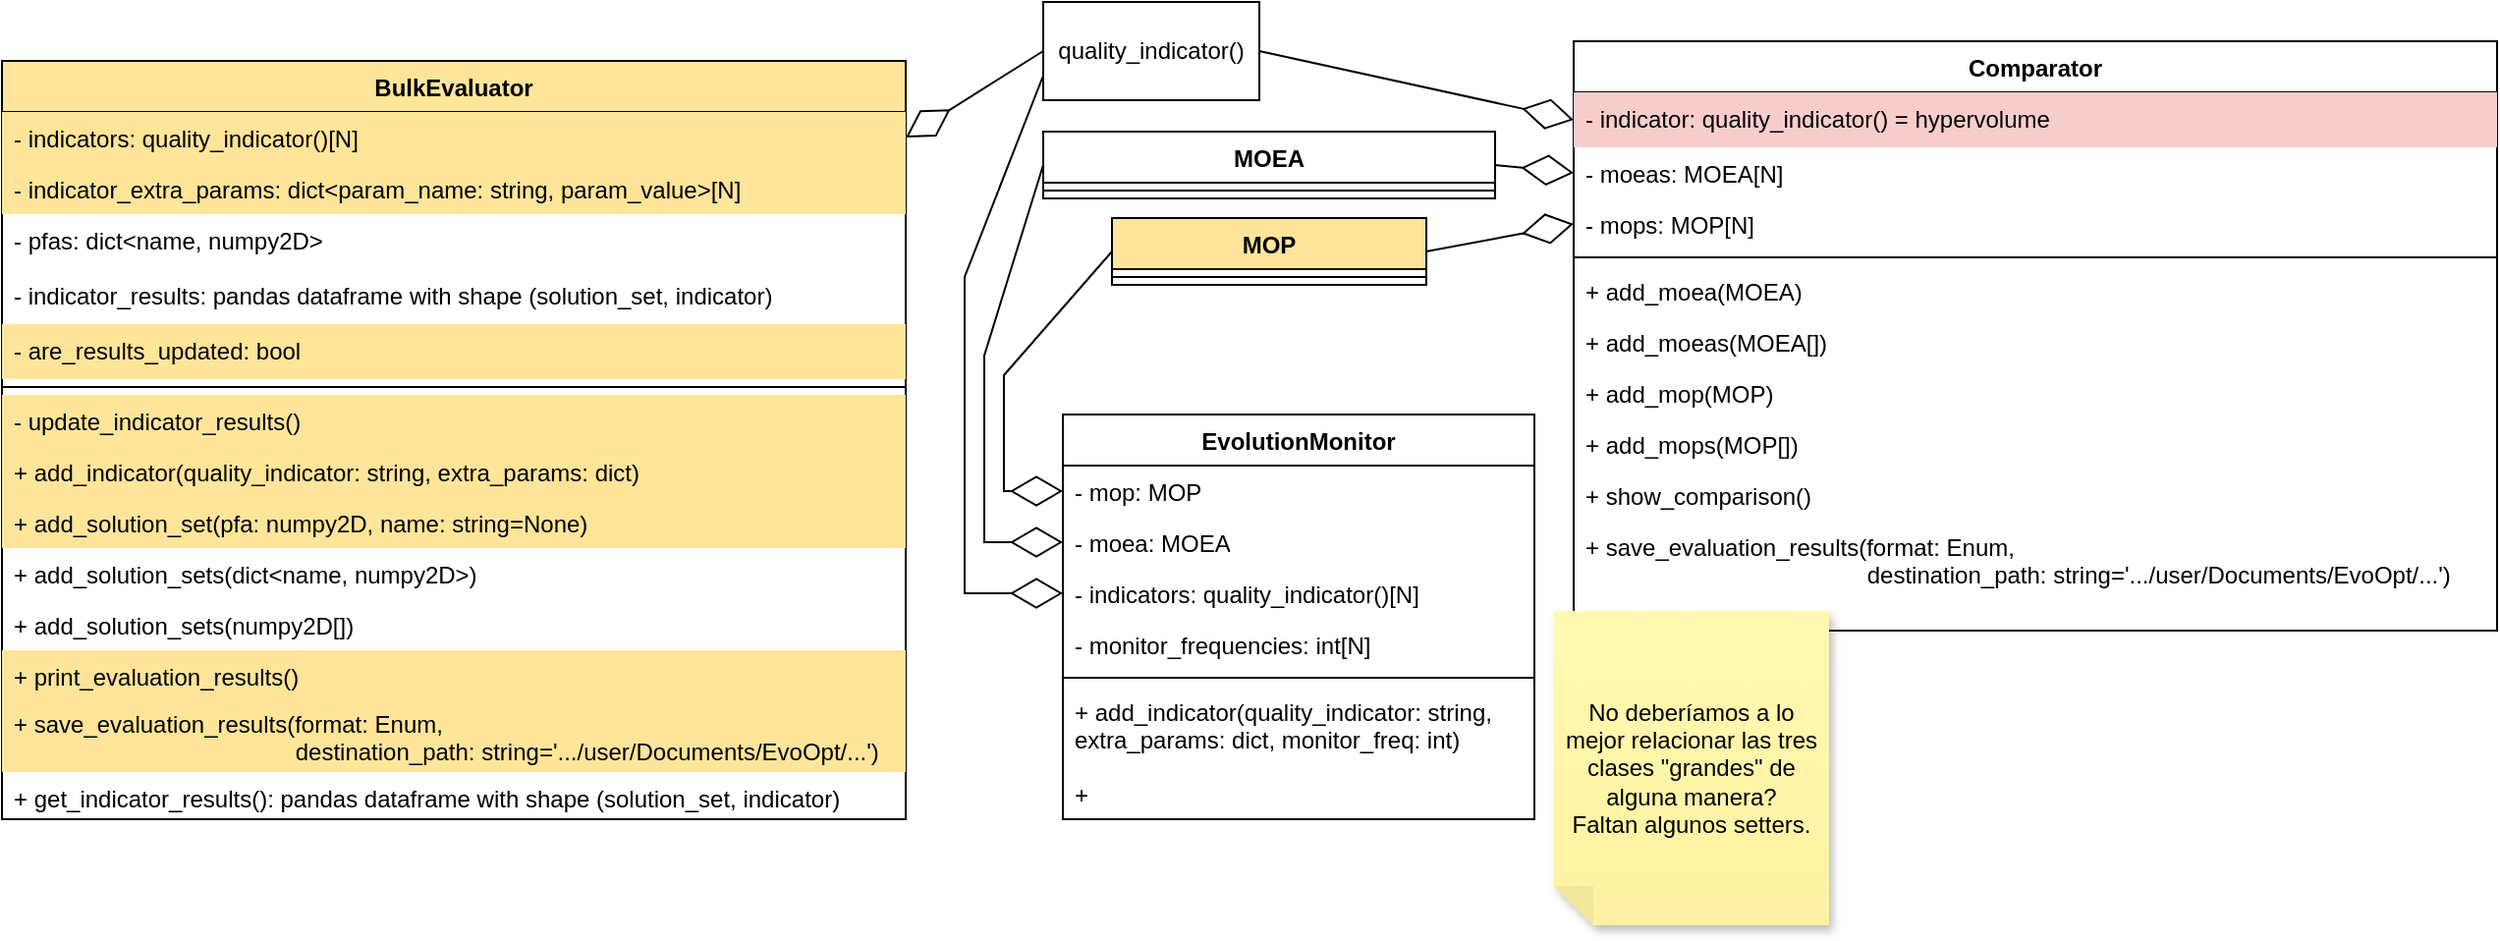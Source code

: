 <mxfile version="21.3.0" type="github" pages="2">
  <diagram id="C5RBs43oDa-KdzZeNtuy" name="Page-1">
    <mxGraphModel dx="1737" dy="1877" grid="1" gridSize="10" guides="1" tooltips="1" connect="1" arrows="1" fold="1" page="1" pageScale="1" pageWidth="827" pageHeight="1169" math="0" shadow="0">
      <root>
        <mxCell id="WIyWlLk6GJQsqaUBKTNV-0" />
        <mxCell id="WIyWlLk6GJQsqaUBKTNV-1" parent="WIyWlLk6GJQsqaUBKTNV-0" />
        <UserObject label="BulkEvaluator" tooltip="Permite evaluar M sets de soluciones utilizando N indicadores." id="zkfFHV4jXpPFQw0GAbJ--0">
          <mxCell style="swimlane;fontStyle=1;align=center;verticalAlign=top;childLayout=stackLayout;horizontal=1;startSize=26;horizontalStack=0;resizeParent=1;resizeLast=0;collapsible=1;marginBottom=0;rounded=0;shadow=0;strokeWidth=1;fillColor=#FFE599;" parent="WIyWlLk6GJQsqaUBKTNV-1" vertex="1">
            <mxGeometry y="70" width="460" height="386" as="geometry">
              <mxRectangle x="220" y="120" width="160" height="26" as="alternateBounds" />
            </mxGeometry>
          </mxCell>
        </UserObject>
        <object label="- indicators: quality_indicator()[N]" linkTarget="_blank" tooltip="Aquí se almacena una lista con todas las funciones de los indicadores de calidad que vamos a utilizar (aprovechando que en Python podemos guardar funciones como variables)." id="zkfFHV4jXpPFQw0GAbJ--1">
          <mxCell style="text;align=left;verticalAlign=top;spacingLeft=4;spacingRight=4;overflow=hidden;rotatable=0;points=[[0,0.5],[1,0.5]];portConstraint=eastwest;fillColor=#FFE599;" parent="zkfFHV4jXpPFQw0GAbJ--0" vertex="1">
            <mxGeometry y="26" width="460" height="26" as="geometry" />
          </mxCell>
        </object>
        <UserObject label="- indicator_extra_params: dict&lt;param_name: string, param_value&gt;[N]" tooltip="Aquí almacenaremos los parámetros para aquellos indicadores que requieren de parámetros (como por ejemplo p, un set de referencia, una función de utilidad, etc.). Los índices que hagan referencia a un indicador que no requiere más parámetros tendrán null." id="zkfFHV4jXpPFQw0GAbJ--3">
          <mxCell style="text;align=left;verticalAlign=top;spacingLeft=4;spacingRight=4;overflow=hidden;rotatable=0;points=[[0,0.5],[1,0.5]];portConstraint=eastwest;rounded=0;shadow=0;html=0;fillColor=#FFE599;" parent="zkfFHV4jXpPFQw0GAbJ--0" vertex="1">
            <mxGeometry y="52" width="460" height="26" as="geometry" />
          </mxCell>
        </UserObject>
        <mxCell id="zkfFHV4jXpPFQw0GAbJ--2" value="- pfas: dict&lt;name, numpy2D&gt;" style="text;align=left;verticalAlign=top;spacingLeft=4;spacingRight=4;overflow=hidden;rotatable=0;points=[[0,0.5],[1,0.5]];portConstraint=eastwest;rounded=0;shadow=0;html=0;" parent="zkfFHV4jXpPFQw0GAbJ--0" vertex="1">
          <mxGeometry y="78" width="460" height="28" as="geometry" />
        </mxCell>
        <mxCell id="Jc8pbojkAzqRlzXQ8gW2-11" value="- indicator_results: pandas dataframe with shape (solution_set, indicator)" style="text;align=left;verticalAlign=top;spacingLeft=4;spacingRight=4;overflow=hidden;rotatable=0;points=[[0,0.5],[1,0.5]];portConstraint=eastwest;rounded=0;shadow=0;html=0;" parent="zkfFHV4jXpPFQw0GAbJ--0" vertex="1">
          <mxGeometry y="106" width="460" height="28" as="geometry" />
        </mxCell>
        <UserObject label="- are_results_updated: bool" tooltip="Para uso interno de la clase. La idea es no andar calculando resultados que ya tenemos calculados cada vez que llamamos a print_evaluation_results, save_evaluation_results o get_indicator_results." id="Jc8pbojkAzqRlzXQ8gW2-12">
          <mxCell style="text;align=left;verticalAlign=top;spacingLeft=4;spacingRight=4;overflow=hidden;rotatable=0;points=[[0,0.5],[1,0.5]];portConstraint=eastwest;rounded=0;shadow=0;html=0;fillColor=#FFE599;" parent="zkfFHV4jXpPFQw0GAbJ--0" vertex="1">
            <mxGeometry y="134" width="460" height="28" as="geometry" />
          </mxCell>
        </UserObject>
        <mxCell id="zkfFHV4jXpPFQw0GAbJ--4" value="" style="line;html=1;strokeWidth=1;align=left;verticalAlign=middle;spacingTop=-1;spacingLeft=3;spacingRight=3;rotatable=0;labelPosition=right;points=[];portConstraint=eastwest;" parent="zkfFHV4jXpPFQw0GAbJ--0" vertex="1">
          <mxGeometry y="162" width="460" height="8" as="geometry" />
        </mxCell>
        <UserObject label="- update_indicator_results()" tooltip="Para uso interno de la clase. La idea es no andar calculando resultados que ya tenemos calculados cada vez que llamamos a print_evaluation_results, save_evaluation_results o get_indicator_results." id="Jc8pbojkAzqRlzXQ8gW2-14">
          <mxCell style="text;align=left;verticalAlign=top;spacingLeft=4;spacingRight=4;overflow=hidden;rotatable=0;points=[[0,0.5],[1,0.5]];portConstraint=eastwest;fillColor=#FFE599;" parent="zkfFHV4jXpPFQw0GAbJ--0" vertex="1">
            <mxGeometry y="170" width="460" height="26" as="geometry" />
          </mxCell>
        </UserObject>
        <UserObject label="+ add_indicator(quality_indicator: string, extra_params: dict)" tooltip="Estaría muy bien si pudiéramos hacer que los indicadores de calidad salieran listados en el IDE, pero esto puede ser complejo si se quiere hacer de manera automática. De momento, que se pase un string.&#xa;&#xa;También, para los parámetros, aprovecharemos que en Python se puede tener un diccionario con keys de un tipo y valores de muchos tipos diferentes." id="zkfFHV4jXpPFQw0GAbJ--5">
          <mxCell style="text;align=left;verticalAlign=top;spacingLeft=4;spacingRight=4;overflow=hidden;rotatable=0;points=[[0,0.5],[1,0.5]];portConstraint=eastwest;fillColor=#FFE599;" parent="zkfFHV4jXpPFQw0GAbJ--0" vertex="1">
            <mxGeometry y="196" width="460" height="26" as="geometry" />
          </mxCell>
        </UserObject>
        <UserObject label="+ add_solution_set(pfa: numpy2D, name: string=None)" tooltip="Si no se le pone nombre, se le pone automáticamente un número como nombre (1, 2, 3, etc.)." id="Jc8pbojkAzqRlzXQ8gW2-4">
          <mxCell style="text;align=left;verticalAlign=top;spacingLeft=4;spacingRight=4;overflow=hidden;rotatable=0;points=[[0,0.5],[1,0.5]];portConstraint=eastwest;strokeColor=none;fillColor=#FFE599;" parent="zkfFHV4jXpPFQw0GAbJ--0" vertex="1">
            <mxGeometry y="222" width="460" height="26" as="geometry" />
          </mxCell>
        </UserObject>
        <mxCell id="Jc8pbojkAzqRlzXQ8gW2-6" value="+ add_solution_sets(dict&lt;name, numpy2D&gt;)" style="text;align=left;verticalAlign=top;spacingLeft=4;spacingRight=4;overflow=hidden;rotatable=0;points=[[0,0.5],[1,0.5]];portConstraint=eastwest;" parent="zkfFHV4jXpPFQw0GAbJ--0" vertex="1">
          <mxGeometry y="248" width="460" height="26" as="geometry" />
        </mxCell>
        <mxCell id="Jc8pbojkAzqRlzXQ8gW2-8" value="+ add_solution_sets(numpy2D[])" style="text;align=left;verticalAlign=top;spacingLeft=4;spacingRight=4;overflow=hidden;rotatable=0;points=[[0,0.5],[1,0.5]];portConstraint=eastwest;" parent="zkfFHV4jXpPFQw0GAbJ--0" vertex="1">
          <mxGeometry y="274" width="460" height="26" as="geometry" />
        </mxCell>
        <UserObject label="+ print_evaluation_results()" tooltip="Imprime por consola el valor, array, o la tabla 2D (dependiendo de si M o N son iguales a 1 o no). Sería bueno que imprima un Pandas dataframe." id="Jc8pbojkAzqRlzXQ8gW2-3">
          <mxCell style="text;align=left;verticalAlign=top;spacingLeft=4;spacingRight=4;overflow=hidden;rotatable=0;points=[[0,0.5],[1,0.5]];portConstraint=eastwest;fillColor=#FFE599;" parent="zkfFHV4jXpPFQw0GAbJ--0" vertex="1">
            <mxGeometry y="300" width="460" height="24" as="geometry" />
          </mxCell>
        </UserObject>
        <UserObject label="+ save_evaluation_results(format: Enum, &#xa;                                           destination_path: string=&#39;.../user/Documents/EvoOpt/...&#39;)" tooltip="El parametro format es para especificar si se quiere un txt, un csv, un xml, etc." id="Jc8pbojkAzqRlzXQ8gW2-7">
          <mxCell style="text;align=left;verticalAlign=top;spacingLeft=4;spacingRight=4;overflow=hidden;rotatable=0;points=[[0,0.5],[1,0.5]];portConstraint=eastwest;fillColor=#FFE599;" parent="zkfFHV4jXpPFQw0GAbJ--0" vertex="1">
            <mxGeometry y="324" width="460" height="38" as="geometry" />
          </mxCell>
        </UserObject>
        <UserObject label="+ get_indicator_results(): pandas dataframe with shape (solution_set, indicator)" tooltip="" id="Jc8pbojkAzqRlzXQ8gW2-10">
          <mxCell style="text;align=left;verticalAlign=top;spacingLeft=4;spacingRight=4;overflow=hidden;rotatable=0;points=[[0,0.5],[1,0.5]];portConstraint=eastwest;fillColor=none;" parent="zkfFHV4jXpPFQw0GAbJ--0" vertex="1">
            <mxGeometry y="362" width="460" height="24" as="geometry" />
          </mxCell>
        </UserObject>
        <mxCell id="yCq8_07fq_2z89Y1MARR-6" value="Comparator" style="swimlane;fontStyle=1;align=center;verticalAlign=top;childLayout=stackLayout;horizontal=1;startSize=26;horizontalStack=0;resizeParent=1;resizeParentMax=0;resizeLast=0;collapsible=1;marginBottom=0;whiteSpace=wrap;html=1;" parent="WIyWlLk6GJQsqaUBKTNV-1" vertex="1">
          <mxGeometry x="800" y="60" width="470" height="300" as="geometry" />
        </mxCell>
        <UserObject label="- indicator: quality_indicator() = hypervolume" tooltip="¿Era un indicador o varios indicadores?" id="yCq8_07fq_2z89Y1MARR-26">
          <mxCell style="text;strokeColor=none;fillColor=#F8CECC;align=left;verticalAlign=top;spacingLeft=4;spacingRight=4;overflow=hidden;rotatable=0;points=[[0,0.5],[1,0.5]];portConstraint=eastwest;whiteSpace=wrap;html=1;" parent="yCq8_07fq_2z89Y1MARR-6" vertex="1">
            <mxGeometry y="26" width="470" height="28" as="geometry" />
          </mxCell>
        </UserObject>
        <mxCell id="yCq8_07fq_2z89Y1MARR-7" value="- moeas: MOEA[N]" style="text;strokeColor=none;fillColor=none;align=left;verticalAlign=top;spacingLeft=4;spacingRight=4;overflow=hidden;rotatable=0;points=[[0,0.5],[1,0.5]];portConstraint=eastwest;whiteSpace=wrap;html=1;" parent="yCq8_07fq_2z89Y1MARR-6" vertex="1">
          <mxGeometry y="54" width="470" height="26" as="geometry" />
        </mxCell>
        <mxCell id="yCq8_07fq_2z89Y1MARR-33" value="- mops: MOP[N]" style="text;strokeColor=none;fillColor=none;align=left;verticalAlign=top;spacingLeft=4;spacingRight=4;overflow=hidden;rotatable=0;points=[[0,0.5],[1,0.5]];portConstraint=eastwest;whiteSpace=wrap;html=1;" parent="yCq8_07fq_2z89Y1MARR-6" vertex="1">
          <mxGeometry y="80" width="470" height="26" as="geometry" />
        </mxCell>
        <mxCell id="yCq8_07fq_2z89Y1MARR-8" value="" style="line;strokeWidth=1;fillColor=none;align=left;verticalAlign=middle;spacingTop=-1;spacingLeft=3;spacingRight=3;rotatable=0;labelPosition=right;points=[];portConstraint=eastwest;strokeColor=inherit;" parent="yCq8_07fq_2z89Y1MARR-6" vertex="1">
          <mxGeometry y="106" width="470" height="8" as="geometry" />
        </mxCell>
        <mxCell id="yCq8_07fq_2z89Y1MARR-9" value="+ add_moea(MOEA)" style="text;strokeColor=none;fillColor=none;align=left;verticalAlign=top;spacingLeft=4;spacingRight=4;overflow=hidden;rotatable=0;points=[[0,0.5],[1,0.5]];portConstraint=eastwest;whiteSpace=wrap;html=1;" parent="yCq8_07fq_2z89Y1MARR-6" vertex="1">
          <mxGeometry y="114" width="470" height="26" as="geometry" />
        </mxCell>
        <mxCell id="yCq8_07fq_2z89Y1MARR-23" value="+ add_moeas(MOEA[])" style="text;strokeColor=none;fillColor=none;align=left;verticalAlign=top;spacingLeft=4;spacingRight=4;overflow=hidden;rotatable=0;points=[[0,0.5],[1,0.5]];portConstraint=eastwest;whiteSpace=wrap;html=1;" parent="yCq8_07fq_2z89Y1MARR-6" vertex="1">
          <mxGeometry y="140" width="470" height="26" as="geometry" />
        </mxCell>
        <mxCell id="yCq8_07fq_2z89Y1MARR-28" value="+ add_mop(MOP)" style="text;strokeColor=none;fillColor=none;align=left;verticalAlign=top;spacingLeft=4;spacingRight=4;overflow=hidden;rotatable=0;points=[[0,0.5],[1,0.5]];portConstraint=eastwest;whiteSpace=wrap;html=1;" parent="yCq8_07fq_2z89Y1MARR-6" vertex="1">
          <mxGeometry y="166" width="470" height="26" as="geometry" />
        </mxCell>
        <mxCell id="yCq8_07fq_2z89Y1MARR-29" value="+ add_mops(MOP[])" style="text;strokeColor=none;fillColor=none;align=left;verticalAlign=top;spacingLeft=4;spacingRight=4;overflow=hidden;rotatable=0;points=[[0,0.5],[1,0.5]];portConstraint=eastwest;whiteSpace=wrap;html=1;" parent="yCq8_07fq_2z89Y1MARR-6" vertex="1">
          <mxGeometry y="192" width="470" height="26" as="geometry" />
        </mxCell>
        <mxCell id="yCq8_07fq_2z89Y1MARR-35" value="+ show_comparison()" style="text;strokeColor=none;fillColor=none;align=left;verticalAlign=top;spacingLeft=4;spacingRight=4;overflow=hidden;rotatable=0;points=[[0,0.5],[1,0.5]];portConstraint=eastwest;whiteSpace=wrap;html=1;" parent="yCq8_07fq_2z89Y1MARR-6" vertex="1">
          <mxGeometry y="218" width="470" height="26" as="geometry" />
        </mxCell>
        <mxCell id="yCq8_07fq_2z89Y1MARR-36" value="+ save_evaluation_results(format: Enum,&lt;br style=&quot;border-color: var(--border-color); padding: 0px; margin: 0px;&quot;&gt;&lt;span style=&quot;&quot;&gt;&amp;nbsp;&amp;nbsp;&amp;nbsp;&amp;nbsp;&amp;nbsp;&amp;nbsp;&amp;nbsp;&amp;nbsp;&amp;nbsp;&amp;nbsp;&amp;nbsp;&amp;nbsp;&amp;nbsp;&amp;nbsp;&amp;nbsp;&amp;nbsp;&amp;nbsp;&amp;nbsp;&amp;nbsp;&amp;nbsp;&amp;nbsp;&amp;nbsp;&amp;nbsp;&amp;nbsp;&amp;nbsp;&amp;nbsp;&amp;nbsp;&amp;nbsp;&amp;nbsp;&amp;nbsp;&amp;nbsp;&amp;nbsp;&amp;nbsp;&amp;nbsp;&amp;nbsp;&amp;nbsp;&amp;nbsp;&amp;nbsp;&amp;nbsp;&amp;nbsp;&amp;nbsp;&amp;nbsp;&amp;nbsp;destination_path: string=&#39;.../user/Documents/EvoOpt/...&#39;)&lt;/span&gt;" style="text;strokeColor=none;fillColor=none;align=left;verticalAlign=top;spacingLeft=4;spacingRight=4;overflow=hidden;rotatable=0;points=[[0,0.5],[1,0.5]];portConstraint=eastwest;whiteSpace=wrap;html=1;" parent="yCq8_07fq_2z89Y1MARR-6" vertex="1">
          <mxGeometry y="244" width="470" height="56" as="geometry" />
        </mxCell>
        <mxCell id="yCq8_07fq_2z89Y1MARR-10" value="MOEA" style="swimlane;fontStyle=1;align=center;verticalAlign=top;childLayout=stackLayout;horizontal=1;startSize=26;horizontalStack=0;resizeParent=1;resizeParentMax=0;resizeLast=0;collapsible=1;marginBottom=0;whiteSpace=wrap;html=1;" parent="WIyWlLk6GJQsqaUBKTNV-1" vertex="1">
          <mxGeometry x="530" y="106" width="230" height="34" as="geometry" />
        </mxCell>
        <mxCell id="yCq8_07fq_2z89Y1MARR-12" value="" style="line;strokeWidth=1;fillColor=none;align=left;verticalAlign=middle;spacingTop=-1;spacingLeft=3;spacingRight=3;rotatable=0;labelPosition=right;points=[];portConstraint=eastwest;strokeColor=inherit;" parent="yCq8_07fq_2z89Y1MARR-10" vertex="1">
          <mxGeometry y="26" width="230" height="8" as="geometry" />
        </mxCell>
        <mxCell id="yCq8_07fq_2z89Y1MARR-22" value="" style="endArrow=diamondThin;endFill=0;endSize=24;html=1;rounded=0;entryX=0;entryY=0.5;entryDx=0;entryDy=0;exitX=1;exitY=0.5;exitDx=0;exitDy=0;" parent="WIyWlLk6GJQsqaUBKTNV-1" source="yCq8_07fq_2z89Y1MARR-10" target="yCq8_07fq_2z89Y1MARR-7" edge="1">
          <mxGeometry width="160" relative="1" as="geometry">
            <mxPoint x="860" y="320" as="sourcePoint" />
            <mxPoint x="1020" y="320" as="targetPoint" />
          </mxGeometry>
        </mxCell>
        <UserObject label="MOP" tooltip="Creo que permitir que los MOPs sean objetos brinda al usuario una interfaz para crear sus propios MOPs." id="yCq8_07fq_2z89Y1MARR-24">
          <mxCell style="swimlane;fontStyle=1;align=center;verticalAlign=top;childLayout=stackLayout;horizontal=1;startSize=26;horizontalStack=0;resizeParent=1;resizeParentMax=0;resizeLast=0;collapsible=1;marginBottom=0;whiteSpace=wrap;html=1;fillColor=#FFE599;" parent="WIyWlLk6GJQsqaUBKTNV-1" vertex="1">
            <mxGeometry x="565" y="150" width="160" height="34" as="geometry" />
          </mxCell>
        </UserObject>
        <mxCell id="yCq8_07fq_2z89Y1MARR-25" value="" style="line;strokeWidth=1;fillColor=none;align=left;verticalAlign=middle;spacingTop=-1;spacingLeft=3;spacingRight=3;rotatable=0;labelPosition=right;points=[];portConstraint=eastwest;strokeColor=inherit;" parent="yCq8_07fq_2z89Y1MARR-24" vertex="1">
          <mxGeometry y="26" width="160" height="8" as="geometry" />
        </mxCell>
        <mxCell id="yCq8_07fq_2z89Y1MARR-27" value="" style="endArrow=diamondThin;endFill=0;endSize=24;html=1;rounded=0;exitX=1;exitY=0.5;exitDx=0;exitDy=0;entryX=0;entryY=0.5;entryDx=0;entryDy=0;" parent="WIyWlLk6GJQsqaUBKTNV-1" source="yCq8_07fq_2z89Y1MARR-24" edge="1" target="yCq8_07fq_2z89Y1MARR-33">
          <mxGeometry width="160" relative="1" as="geometry">
            <mxPoint x="740" y="125" as="sourcePoint" />
            <mxPoint x="800" y="150" as="targetPoint" />
          </mxGeometry>
        </mxCell>
        <mxCell id="yCq8_07fq_2z89Y1MARR-30" value="quality_indicator()" style="html=1;whiteSpace=wrap;" parent="WIyWlLk6GJQsqaUBKTNV-1" vertex="1">
          <mxGeometry x="530" y="40" width="110" height="50" as="geometry" />
        </mxCell>
        <mxCell id="yCq8_07fq_2z89Y1MARR-31" value="" style="endArrow=diamondThin;endFill=0;endSize=24;html=1;rounded=0;entryX=1;entryY=0.5;entryDx=0;entryDy=0;exitX=0;exitY=0.5;exitDx=0;exitDy=0;" parent="WIyWlLk6GJQsqaUBKTNV-1" source="yCq8_07fq_2z89Y1MARR-30" target="zkfFHV4jXpPFQw0GAbJ--1" edge="1">
          <mxGeometry width="160" relative="1" as="geometry">
            <mxPoint x="750" y="135" as="sourcePoint" />
            <mxPoint x="810" y="135" as="targetPoint" />
          </mxGeometry>
        </mxCell>
        <mxCell id="yCq8_07fq_2z89Y1MARR-34" value="" style="endArrow=diamondThin;endFill=0;endSize=24;html=1;rounded=0;entryX=0;entryY=0.5;entryDx=0;entryDy=0;exitX=1;exitY=0.5;exitDx=0;exitDy=0;" parent="WIyWlLk6GJQsqaUBKTNV-1" source="yCq8_07fq_2z89Y1MARR-30" target="yCq8_07fq_2z89Y1MARR-26" edge="1">
          <mxGeometry width="160" relative="1" as="geometry">
            <mxPoint x="590" y="-25.5" as="sourcePoint" />
            <mxPoint x="650" y="-25.5" as="targetPoint" />
          </mxGeometry>
        </mxCell>
        <mxCell id="yCq8_07fq_2z89Y1MARR-38" value="EvolutionMonitor" style="swimlane;fontStyle=1;align=center;verticalAlign=top;childLayout=stackLayout;horizontal=1;startSize=26;horizontalStack=0;resizeParent=1;resizeParentMax=0;resizeLast=0;collapsible=1;marginBottom=0;whiteSpace=wrap;html=1;" parent="WIyWlLk6GJQsqaUBKTNV-1" vertex="1">
          <mxGeometry x="540" y="250" width="240" height="206" as="geometry" />
        </mxCell>
        <mxCell id="kE4xC7BpT4-to0fgiv7v-7" value="- mop: MOP" style="text;strokeColor=none;fillColor=none;align=left;verticalAlign=top;spacingLeft=4;spacingRight=4;overflow=hidden;rotatable=0;points=[[0,0.5],[1,0.5]];portConstraint=eastwest;whiteSpace=wrap;html=1;" vertex="1" parent="yCq8_07fq_2z89Y1MARR-38">
          <mxGeometry y="26" width="240" height="26" as="geometry" />
        </mxCell>
        <mxCell id="kE4xC7BpT4-to0fgiv7v-5" value="- moea: MOEA" style="text;strokeColor=none;fillColor=none;align=left;verticalAlign=top;spacingLeft=4;spacingRight=4;overflow=hidden;rotatable=0;points=[[0,0.5],[1,0.5]];portConstraint=eastwest;whiteSpace=wrap;html=1;" vertex="1" parent="yCq8_07fq_2z89Y1MARR-38">
          <mxGeometry y="52" width="240" height="26" as="geometry" />
        </mxCell>
        <mxCell id="yCq8_07fq_2z89Y1MARR-39" value="- indicators: quality_indicator()[N]" style="text;strokeColor=none;fillColor=none;align=left;verticalAlign=top;spacingLeft=4;spacingRight=4;overflow=hidden;rotatable=0;points=[[0,0.5],[1,0.5]];portConstraint=eastwest;whiteSpace=wrap;html=1;" parent="yCq8_07fq_2z89Y1MARR-38" vertex="1">
          <mxGeometry y="78" width="240" height="26" as="geometry" />
        </mxCell>
        <mxCell id="kE4xC7BpT4-to0fgiv7v-1" value="- monitor_frequencies: int[N]" style="text;strokeColor=none;fillColor=none;align=left;verticalAlign=top;spacingLeft=4;spacingRight=4;overflow=hidden;rotatable=0;points=[[0,0.5],[1,0.5]];portConstraint=eastwest;whiteSpace=wrap;html=1;" vertex="1" parent="yCq8_07fq_2z89Y1MARR-38">
          <mxGeometry y="104" width="240" height="26" as="geometry" />
        </mxCell>
        <mxCell id="yCq8_07fq_2z89Y1MARR-40" value="" style="line;strokeWidth=1;fillColor=none;align=left;verticalAlign=middle;spacingTop=-1;spacingLeft=3;spacingRight=3;rotatable=0;labelPosition=right;points=[];portConstraint=eastwest;strokeColor=inherit;" parent="yCq8_07fq_2z89Y1MARR-38" vertex="1">
          <mxGeometry y="130" width="240" height="8" as="geometry" />
        </mxCell>
        <mxCell id="kE4xC7BpT4-to0fgiv7v-2" value="+ add_indicator(quality_indicator: string, extra_params: dict, monitor_freq: int)" style="text;strokeColor=none;fillColor=none;align=left;verticalAlign=top;spacingLeft=4;spacingRight=4;overflow=hidden;rotatable=0;points=[[0,0.5],[1,0.5]];portConstraint=eastwest;whiteSpace=wrap;html=1;" vertex="1" parent="yCq8_07fq_2z89Y1MARR-38">
          <mxGeometry y="138" width="240" height="42" as="geometry" />
        </mxCell>
        <mxCell id="yCq8_07fq_2z89Y1MARR-41" value="+&amp;nbsp;" style="text;strokeColor=none;fillColor=none;align=left;verticalAlign=top;spacingLeft=4;spacingRight=4;overflow=hidden;rotatable=0;points=[[0,0.5],[1,0.5]];portConstraint=eastwest;whiteSpace=wrap;html=1;" parent="yCq8_07fq_2z89Y1MARR-38" vertex="1">
          <mxGeometry y="180" width="240" height="26" as="geometry" />
        </mxCell>
        <mxCell id="yCq8_07fq_2z89Y1MARR-45" value="" style="endArrow=diamondThin;endFill=0;endSize=24;html=1;rounded=0;entryX=0;entryY=0.5;entryDx=0;entryDy=0;exitX=0;exitY=0.75;exitDx=0;exitDy=0;" parent="WIyWlLk6GJQsqaUBKTNV-1" source="yCq8_07fq_2z89Y1MARR-30" target="yCq8_07fq_2z89Y1MARR-39" edge="1">
          <mxGeometry width="160" relative="1" as="geometry">
            <mxPoint x="350" y="140" as="sourcePoint" />
            <mxPoint x="510" y="175" as="targetPoint" />
            <Array as="points">
              <mxPoint x="490" y="180" />
              <mxPoint x="490" y="341" />
            </Array>
          </mxGeometry>
        </mxCell>
        <mxCell id="kE4xC7BpT4-to0fgiv7v-4" value="No deberíamos a lo mejor relacionar las tres clases &quot;grandes&quot; de alguna manera?&lt;br&gt;Faltan algunos setters." style="shape=note;whiteSpace=wrap;html=1;backgroundOutline=1;fontColor=#000000;darkOpacity=0.05;fillColor=#FFF9B2;strokeColor=none;fillStyle=solid;direction=west;gradientDirection=north;gradientColor=#FFF2A1;shadow=1;size=20;pointerEvents=1;" vertex="1" parent="WIyWlLk6GJQsqaUBKTNV-1">
          <mxGeometry x="790" y="350" width="140" height="160" as="geometry" />
        </mxCell>
        <mxCell id="kE4xC7BpT4-to0fgiv7v-6" value="" style="endArrow=diamondThin;endFill=0;endSize=24;html=1;rounded=0;entryX=0;entryY=0.5;entryDx=0;entryDy=0;exitX=0;exitY=0.5;exitDx=0;exitDy=0;" edge="1" parent="WIyWlLk6GJQsqaUBKTNV-1" source="yCq8_07fq_2z89Y1MARR-10" target="kE4xC7BpT4-to0fgiv7v-5">
          <mxGeometry width="160" relative="1" as="geometry">
            <mxPoint x="760" y="166" as="sourcePoint" />
            <mxPoint x="810" y="163" as="targetPoint" />
            <Array as="points">
              <mxPoint x="500" y="220" />
              <mxPoint x="500" y="315" />
            </Array>
          </mxGeometry>
        </mxCell>
        <mxCell id="kE4xC7BpT4-to0fgiv7v-10" value="" style="endArrow=diamondThin;endFill=0;endSize=24;html=1;rounded=0;entryX=0;entryY=0.5;entryDx=0;entryDy=0;exitX=0;exitY=0.5;exitDx=0;exitDy=0;" edge="1" parent="WIyWlLk6GJQsqaUBKTNV-1" source="yCq8_07fq_2z89Y1MARR-24" target="kE4xC7BpT4-to0fgiv7v-7">
          <mxGeometry width="160" relative="1" as="geometry">
            <mxPoint x="540" y="133" as="sourcePoint" />
            <mxPoint x="550" y="325" as="targetPoint" />
            <Array as="points">
              <mxPoint x="510" y="230" />
              <mxPoint x="510" y="289" />
            </Array>
          </mxGeometry>
        </mxCell>
      </root>
    </mxGraphModel>
  </diagram>
  <diagram id="-ryZ0t9mynC503srm3Jx" name="Page-2">
    <mxGraphModel dx="1290" dy="573" grid="1" gridSize="10" guides="1" tooltips="1" connect="1" arrows="1" fold="1" page="1" pageScale="1" pageWidth="850" pageHeight="1100" math="0" shadow="0">
      <root>
        <mxCell id="0" />
        <mxCell id="1" parent="0" />
      </root>
    </mxGraphModel>
  </diagram>
</mxfile>
